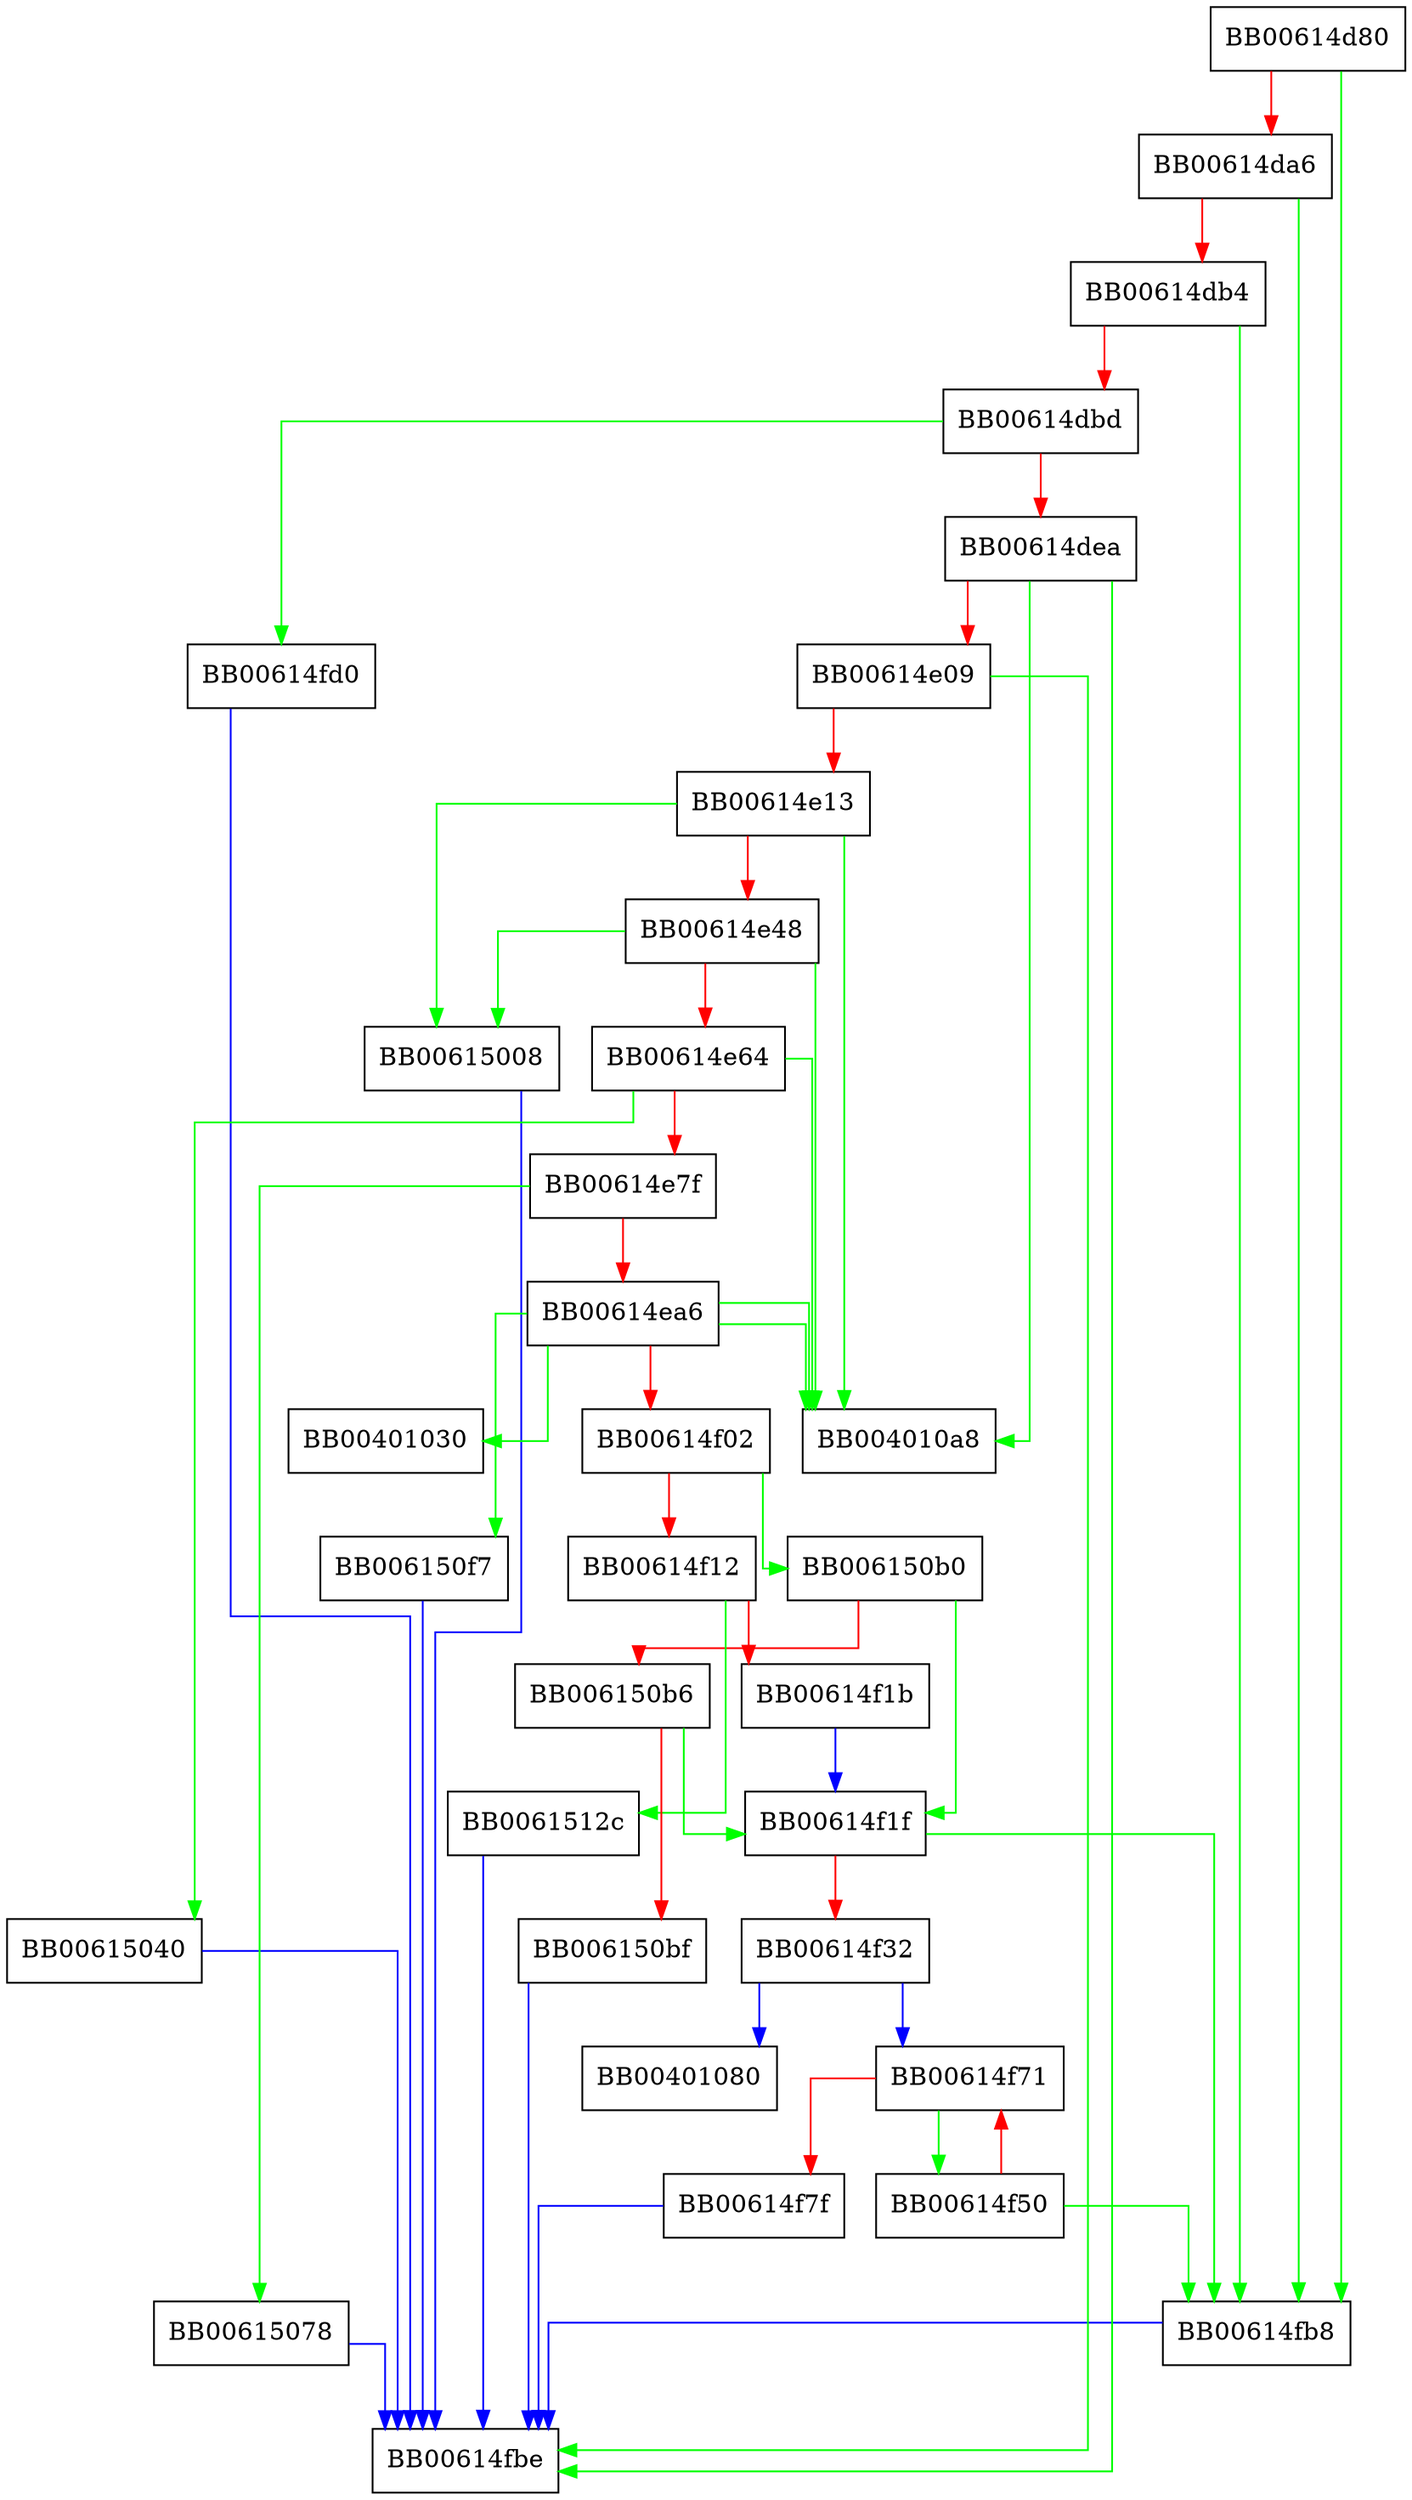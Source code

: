 digraph PEM_get_EVP_CIPHER_INFO {
  node [shape="box"];
  graph [splines=ortho];
  BB00614d80 -> BB00614fb8 [color="green"];
  BB00614d80 -> BB00614da6 [color="red"];
  BB00614da6 -> BB00614fb8 [color="green"];
  BB00614da6 -> BB00614db4 [color="red"];
  BB00614db4 -> BB00614fb8 [color="green"];
  BB00614db4 -> BB00614dbd [color="red"];
  BB00614dbd -> BB00614fd0 [color="green"];
  BB00614dbd -> BB00614dea [color="red"];
  BB00614dea -> BB004010a8 [color="green"];
  BB00614dea -> BB00614fbe [color="green"];
  BB00614dea -> BB00614e09 [color="red"];
  BB00614e09 -> BB00614fbe [color="green"];
  BB00614e09 -> BB00614e13 [color="red"];
  BB00614e13 -> BB004010a8 [color="green"];
  BB00614e13 -> BB00615008 [color="green"];
  BB00614e13 -> BB00614e48 [color="red"];
  BB00614e48 -> BB004010a8 [color="green"];
  BB00614e48 -> BB00615008 [color="green"];
  BB00614e48 -> BB00614e64 [color="red"];
  BB00614e64 -> BB004010a8 [color="green"];
  BB00614e64 -> BB00615040 [color="green"];
  BB00614e64 -> BB00614e7f [color="red"];
  BB00614e7f -> BB00615078 [color="green"];
  BB00614e7f -> BB00614ea6 [color="red"];
  BB00614ea6 -> BB004010a8 [color="green"];
  BB00614ea6 -> BB00401030 [color="green"];
  BB00614ea6 -> BB004010a8 [color="green"];
  BB00614ea6 -> BB006150f7 [color="green"];
  BB00614ea6 -> BB00614f02 [color="red"];
  BB00614f02 -> BB006150b0 [color="green"];
  BB00614f02 -> BB00614f12 [color="red"];
  BB00614f12 -> BB0061512c [color="green"];
  BB00614f12 -> BB00614f1b [color="red"];
  BB00614f1b -> BB00614f1f [color="blue"];
  BB00614f1f -> BB00614fb8 [color="green"];
  BB00614f1f -> BB00614f32 [color="red"];
  BB00614f32 -> BB00401080 [color="blue"];
  BB00614f32 -> BB00614f71 [color="blue"];
  BB00614f50 -> BB00614fb8 [color="green"];
  BB00614f50 -> BB00614f71 [color="red"];
  BB00614f71 -> BB00614f50 [color="green"];
  BB00614f71 -> BB00614f7f [color="red"];
  BB00614f7f -> BB00614fbe [color="blue"];
  BB00614fb8 -> BB00614fbe [color="blue"];
  BB00614fd0 -> BB00614fbe [color="blue"];
  BB00615008 -> BB00614fbe [color="blue"];
  BB00615040 -> BB00614fbe [color="blue"];
  BB00615078 -> BB00614fbe [color="blue"];
  BB006150b0 -> BB00614f1f [color="green"];
  BB006150b0 -> BB006150b6 [color="red"];
  BB006150b6 -> BB00614f1f [color="green"];
  BB006150b6 -> BB006150bf [color="red"];
  BB006150bf -> BB00614fbe [color="blue"];
  BB006150f7 -> BB00614fbe [color="blue"];
  BB0061512c -> BB00614fbe [color="blue"];
}